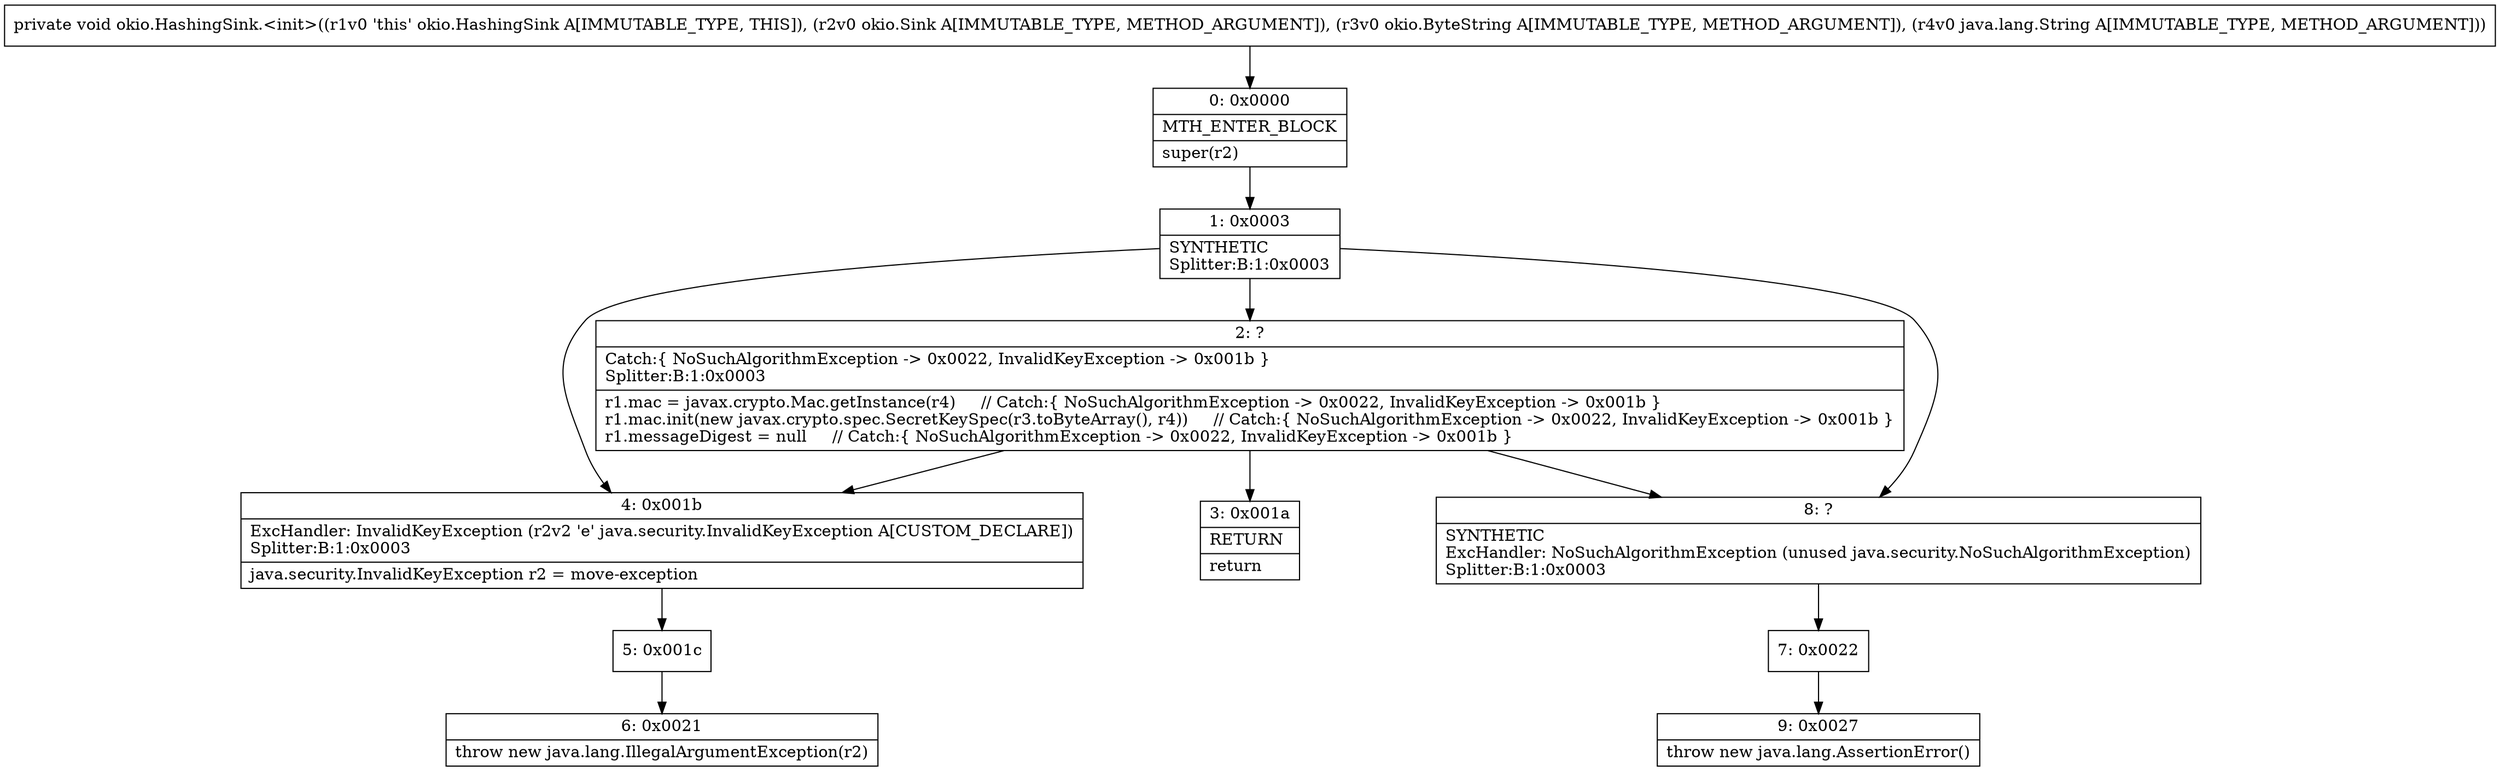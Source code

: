 digraph "CFG forokio.HashingSink.\<init\>(Lokio\/Sink;Lokio\/ByteString;Ljava\/lang\/String;)V" {
Node_0 [shape=record,label="{0\:\ 0x0000|MTH_ENTER_BLOCK\l|super(r2)\l}"];
Node_1 [shape=record,label="{1\:\ 0x0003|SYNTHETIC\lSplitter:B:1:0x0003\l}"];
Node_2 [shape=record,label="{2\:\ ?|Catch:\{ NoSuchAlgorithmException \-\> 0x0022, InvalidKeyException \-\> 0x001b \}\lSplitter:B:1:0x0003\l|r1.mac = javax.crypto.Mac.getInstance(r4)     \/\/ Catch:\{ NoSuchAlgorithmException \-\> 0x0022, InvalidKeyException \-\> 0x001b \}\lr1.mac.init(new javax.crypto.spec.SecretKeySpec(r3.toByteArray(), r4))     \/\/ Catch:\{ NoSuchAlgorithmException \-\> 0x0022, InvalidKeyException \-\> 0x001b \}\lr1.messageDigest = null     \/\/ Catch:\{ NoSuchAlgorithmException \-\> 0x0022, InvalidKeyException \-\> 0x001b \}\l}"];
Node_3 [shape=record,label="{3\:\ 0x001a|RETURN\l|return\l}"];
Node_4 [shape=record,label="{4\:\ 0x001b|ExcHandler: InvalidKeyException (r2v2 'e' java.security.InvalidKeyException A[CUSTOM_DECLARE])\lSplitter:B:1:0x0003\l|java.security.InvalidKeyException r2 = move\-exception\l}"];
Node_5 [shape=record,label="{5\:\ 0x001c}"];
Node_6 [shape=record,label="{6\:\ 0x0021|throw new java.lang.IllegalArgumentException(r2)\l}"];
Node_7 [shape=record,label="{7\:\ 0x0022}"];
Node_8 [shape=record,label="{8\:\ ?|SYNTHETIC\lExcHandler: NoSuchAlgorithmException (unused java.security.NoSuchAlgorithmException)\lSplitter:B:1:0x0003\l}"];
Node_9 [shape=record,label="{9\:\ 0x0027|throw new java.lang.AssertionError()\l}"];
MethodNode[shape=record,label="{private void okio.HashingSink.\<init\>((r1v0 'this' okio.HashingSink A[IMMUTABLE_TYPE, THIS]), (r2v0 okio.Sink A[IMMUTABLE_TYPE, METHOD_ARGUMENT]), (r3v0 okio.ByteString A[IMMUTABLE_TYPE, METHOD_ARGUMENT]), (r4v0 java.lang.String A[IMMUTABLE_TYPE, METHOD_ARGUMENT])) }"];
MethodNode -> Node_0;
Node_0 -> Node_1;
Node_1 -> Node_2;
Node_1 -> Node_8;
Node_1 -> Node_4;
Node_2 -> Node_3;
Node_2 -> Node_8;
Node_2 -> Node_4;
Node_4 -> Node_5;
Node_5 -> Node_6;
Node_7 -> Node_9;
Node_8 -> Node_7;
}

